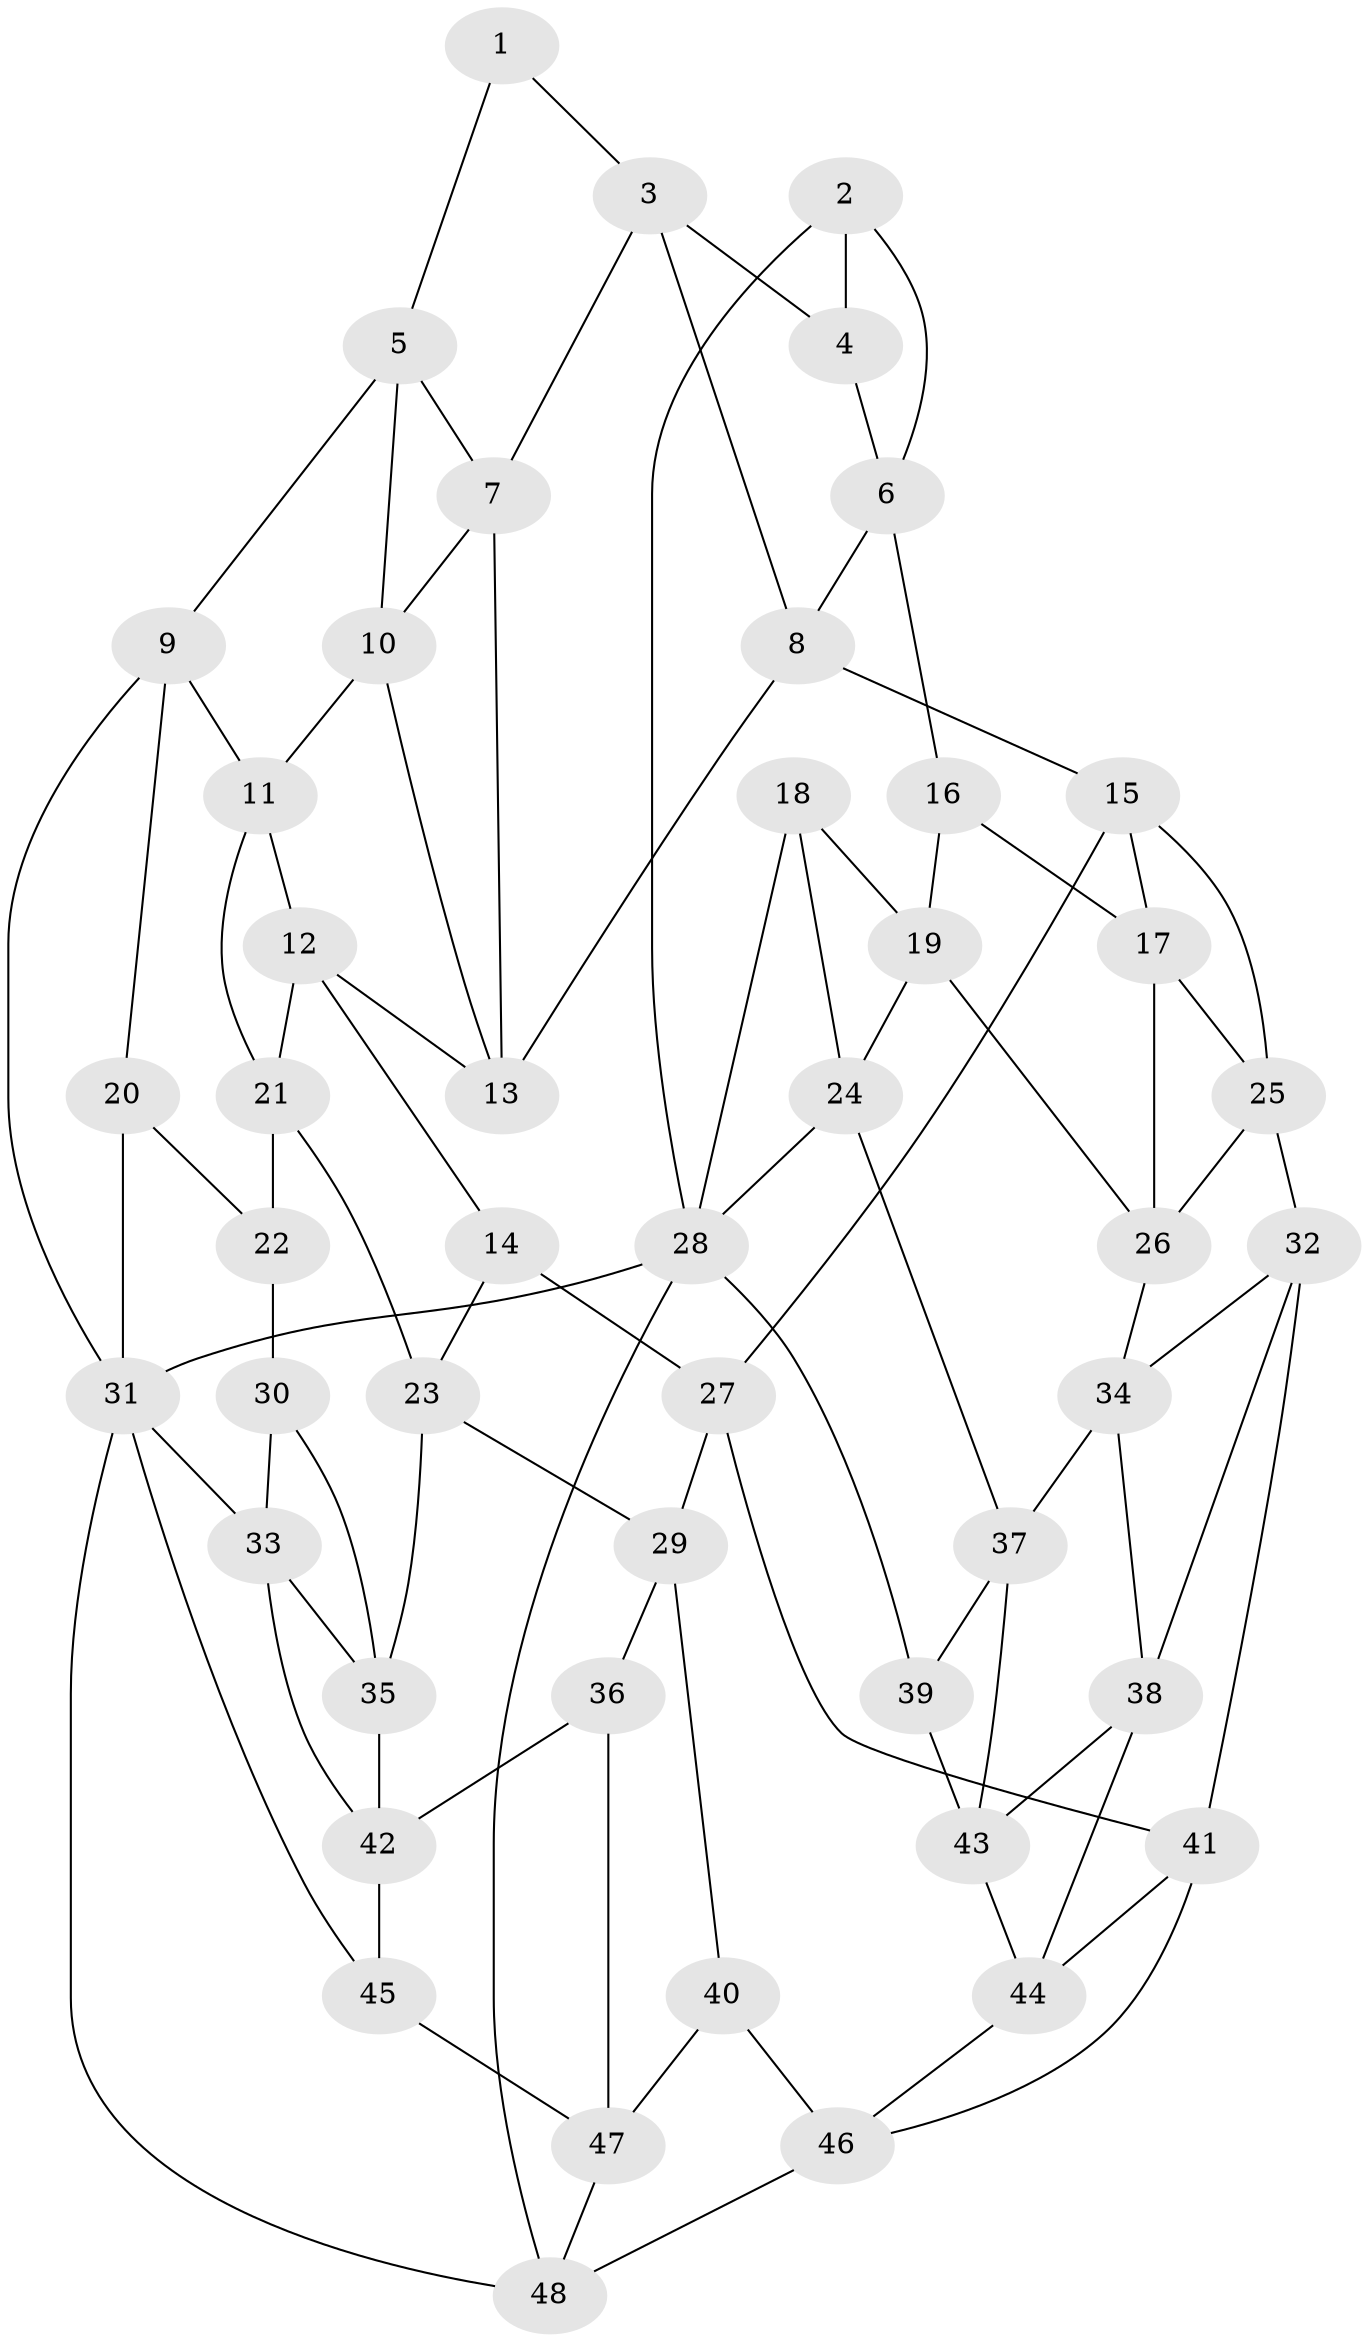 // original degree distribution, {3: 0.021052631578947368, 5: 0.5263157894736842, 4: 0.24210526315789474, 6: 0.21052631578947367}
// Generated by graph-tools (version 1.1) at 2025/51/03/09/25 03:51:04]
// undirected, 48 vertices, 91 edges
graph export_dot {
graph [start="1"]
  node [color=gray90,style=filled];
  1;
  2;
  3;
  4;
  5;
  6;
  7;
  8;
  9;
  10;
  11;
  12;
  13;
  14;
  15;
  16;
  17;
  18;
  19;
  20;
  21;
  22;
  23;
  24;
  25;
  26;
  27;
  28;
  29;
  30;
  31;
  32;
  33;
  34;
  35;
  36;
  37;
  38;
  39;
  40;
  41;
  42;
  43;
  44;
  45;
  46;
  47;
  48;
  1 -- 3 [weight=1.0];
  1 -- 5 [weight=1.0];
  2 -- 4 [weight=1.0];
  2 -- 6 [weight=1.0];
  2 -- 28 [weight=1.0];
  3 -- 4 [weight=1.0];
  3 -- 7 [weight=1.0];
  3 -- 8 [weight=1.0];
  4 -- 6 [weight=1.0];
  5 -- 7 [weight=1.0];
  5 -- 9 [weight=1.0];
  5 -- 10 [weight=1.0];
  6 -- 8 [weight=1.0];
  6 -- 16 [weight=1.0];
  7 -- 10 [weight=1.0];
  7 -- 13 [weight=1.0];
  8 -- 13 [weight=1.0];
  8 -- 15 [weight=1.0];
  9 -- 11 [weight=1.0];
  9 -- 20 [weight=1.0];
  9 -- 31 [weight=1.0];
  10 -- 11 [weight=1.0];
  10 -- 13 [weight=1.0];
  11 -- 12 [weight=1.0];
  11 -- 21 [weight=1.0];
  12 -- 13 [weight=1.0];
  12 -- 14 [weight=1.0];
  12 -- 21 [weight=1.0];
  14 -- 23 [weight=1.0];
  14 -- 27 [weight=1.0];
  15 -- 17 [weight=1.0];
  15 -- 25 [weight=1.0];
  15 -- 27 [weight=1.0];
  16 -- 17 [weight=1.0];
  16 -- 19 [weight=1.0];
  17 -- 25 [weight=1.0];
  17 -- 26 [weight=1.0];
  18 -- 19 [weight=1.0];
  18 -- 24 [weight=1.0];
  18 -- 28 [weight=1.0];
  19 -- 24 [weight=1.0];
  19 -- 26 [weight=1.0];
  20 -- 22 [weight=1.0];
  20 -- 31 [weight=1.0];
  21 -- 22 [weight=1.0];
  21 -- 23 [weight=1.0];
  22 -- 30 [weight=2.0];
  23 -- 29 [weight=1.0];
  23 -- 35 [weight=1.0];
  24 -- 28 [weight=1.0];
  24 -- 37 [weight=1.0];
  25 -- 26 [weight=1.0];
  25 -- 32 [weight=1.0];
  26 -- 34 [weight=1.0];
  27 -- 29 [weight=1.0];
  27 -- 41 [weight=1.0];
  28 -- 31 [weight=1.0];
  28 -- 39 [weight=1.0];
  28 -- 48 [weight=1.0];
  29 -- 36 [weight=1.0];
  29 -- 40 [weight=1.0];
  30 -- 33 [weight=1.0];
  30 -- 35 [weight=1.0];
  31 -- 33 [weight=1.0];
  31 -- 45 [weight=1.0];
  31 -- 48 [weight=1.0];
  32 -- 34 [weight=1.0];
  32 -- 38 [weight=1.0];
  32 -- 41 [weight=1.0];
  33 -- 35 [weight=1.0];
  33 -- 42 [weight=1.0];
  34 -- 37 [weight=1.0];
  34 -- 38 [weight=1.0];
  35 -- 42 [weight=1.0];
  36 -- 42 [weight=1.0];
  36 -- 47 [weight=1.0];
  37 -- 39 [weight=1.0];
  37 -- 43 [weight=1.0];
  38 -- 43 [weight=1.0];
  38 -- 44 [weight=1.0];
  39 -- 43 [weight=1.0];
  40 -- 46 [weight=1.0];
  40 -- 47 [weight=1.0];
  41 -- 44 [weight=1.0];
  41 -- 46 [weight=1.0];
  42 -- 45 [weight=1.0];
  43 -- 44 [weight=1.0];
  44 -- 46 [weight=1.0];
  45 -- 47 [weight=1.0];
  46 -- 48 [weight=1.0];
  47 -- 48 [weight=1.0];
}
